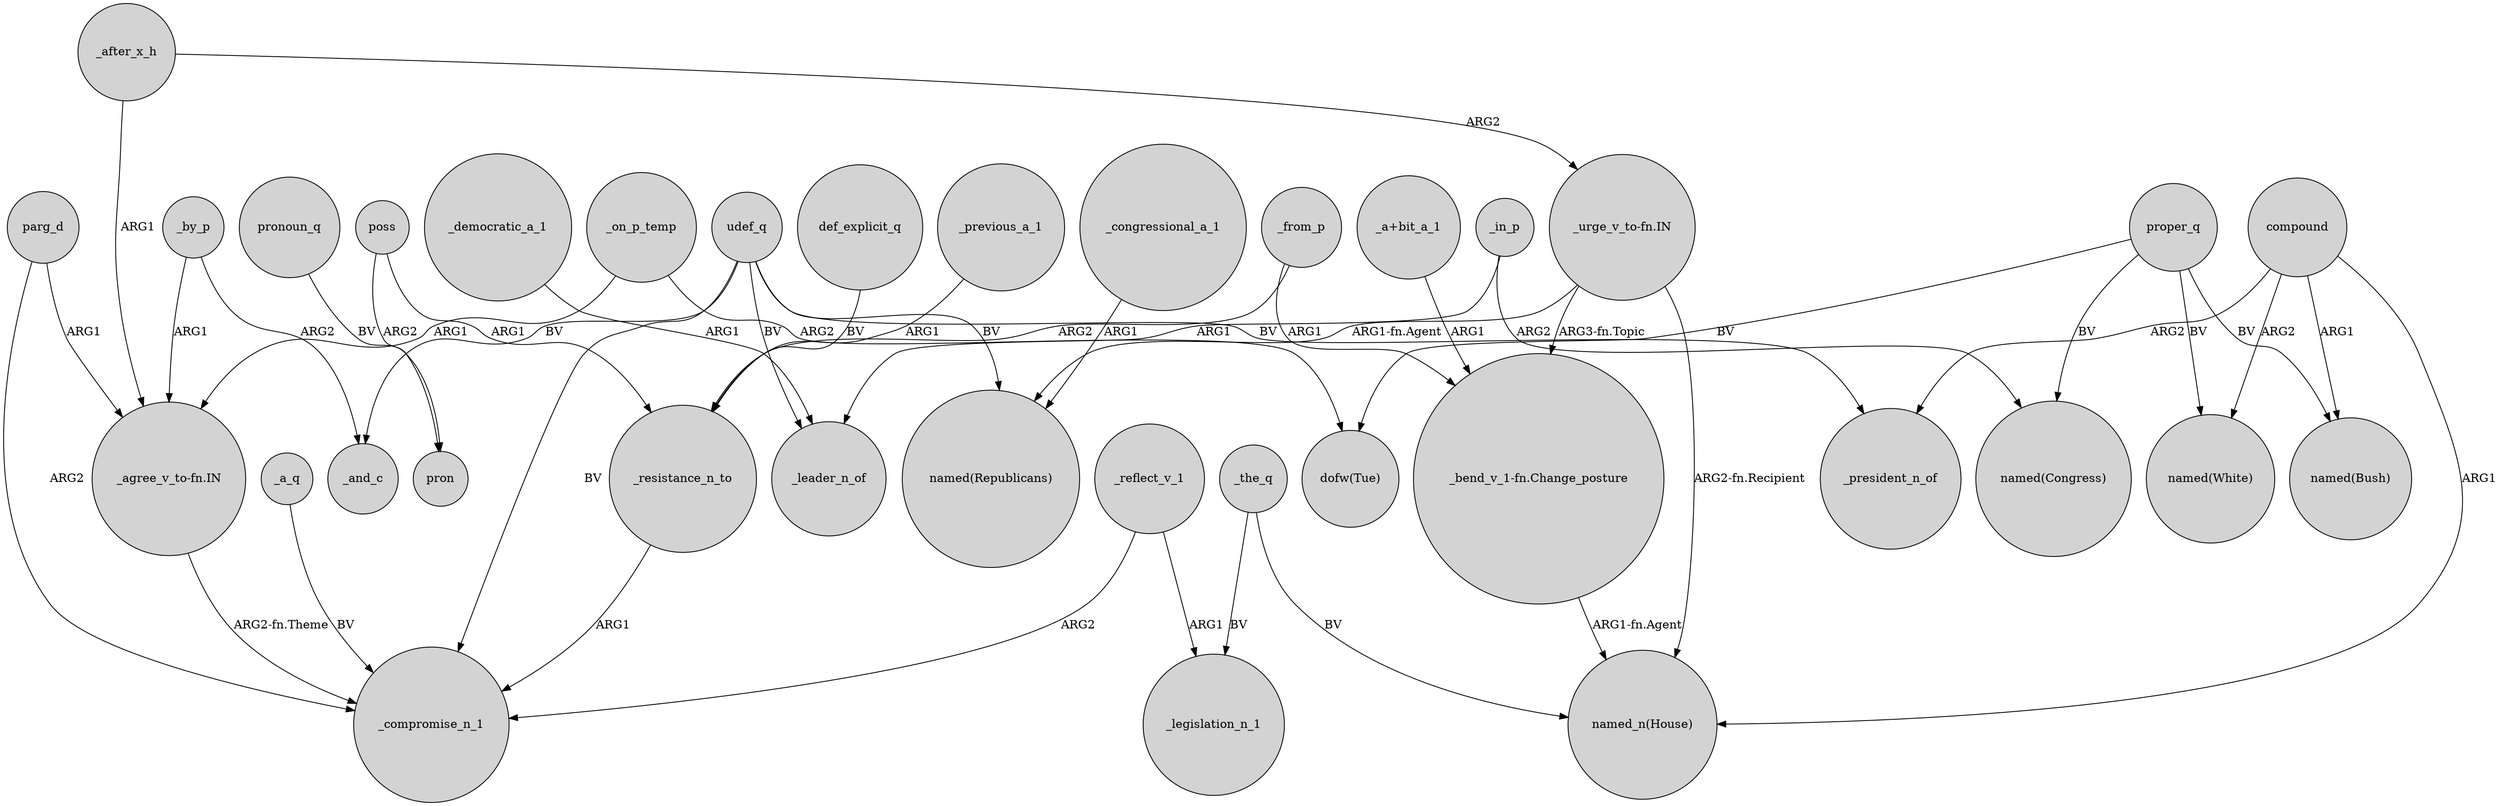 digraph {
	node [shape=circle style=filled]
	_in_p -> _leader_n_of [label=ARG1]
	_from_p -> "_bend_v_1-fn.Change_posture" [label=ARG1]
	_reflect_v_1 -> _compromise_n_1 [label=ARG2]
	compound -> _president_n_of [label=ARG2]
	poss -> pron [label=ARG2]
	"_urge_v_to-fn.IN" -> "named(Republicans)" [label="ARG1-fn.Agent"]
	_after_x_h -> "_agree_v_to-fn.IN" [label=ARG1]
	parg_d -> _compromise_n_1 [label=ARG2]
	_a_q -> _compromise_n_1 [label=BV]
	_reflect_v_1 -> _legislation_n_1 [label=ARG1]
	compound -> "named(White)" [label=ARG2]
	"_urge_v_to-fn.IN" -> "named_n(House)" [label="ARG2-fn.Recipient"]
	proper_q -> "dofw(Tue)" [label=BV]
	compound -> "named_n(House)" [label=ARG1]
	_the_q -> "named_n(House)" [label=BV]
	proper_q -> "named(Congress)" [label=BV]
	_on_p_temp -> "dofw(Tue)" [label=ARG2]
	poss -> _resistance_n_to [label=ARG1]
	_by_p -> _and_c [label=ARG2]
	proper_q -> "named(White)" [label=BV]
	pronoun_q -> pron [label=BV]
	"_urge_v_to-fn.IN" -> "_bend_v_1-fn.Change_posture" [label="ARG3-fn.Topic"]
	udef_q -> _president_n_of [label=BV]
	_the_q -> _legislation_n_1 [label=BV]
	udef_q -> "named(Republicans)" [label=BV]
	_democratic_a_1 -> _leader_n_of [label=ARG1]
	proper_q -> "named(Bush)" [label=BV]
	"_bend_v_1-fn.Change_posture" -> "named_n(House)" [label="ARG1-fn.Agent"]
	_resistance_n_to -> _compromise_n_1 [label=ARG1]
	_congressional_a_1 -> "named(Republicans)" [label=ARG1]
	udef_q -> _compromise_n_1 [label=BV]
	"_a+bit_a_1" -> "_bend_v_1-fn.Change_posture" [label=ARG1]
	"_agree_v_to-fn.IN" -> _compromise_n_1 [label="ARG2-fn.Theme"]
	_from_p -> _resistance_n_to [label=ARG2]
	udef_q -> _and_c [label=BV]
	_in_p -> "named(Congress)" [label=ARG2]
	def_explicit_q -> _resistance_n_to [label=BV]
	_previous_a_1 -> _resistance_n_to [label=ARG1]
	_by_p -> "_agree_v_to-fn.IN" [label=ARG1]
	_after_x_h -> "_urge_v_to-fn.IN" [label=ARG2]
	udef_q -> _leader_n_of [label=BV]
	parg_d -> "_agree_v_to-fn.IN" [label=ARG1]
	compound -> "named(Bush)" [label=ARG1]
	_on_p_temp -> "_agree_v_to-fn.IN" [label=ARG1]
}

